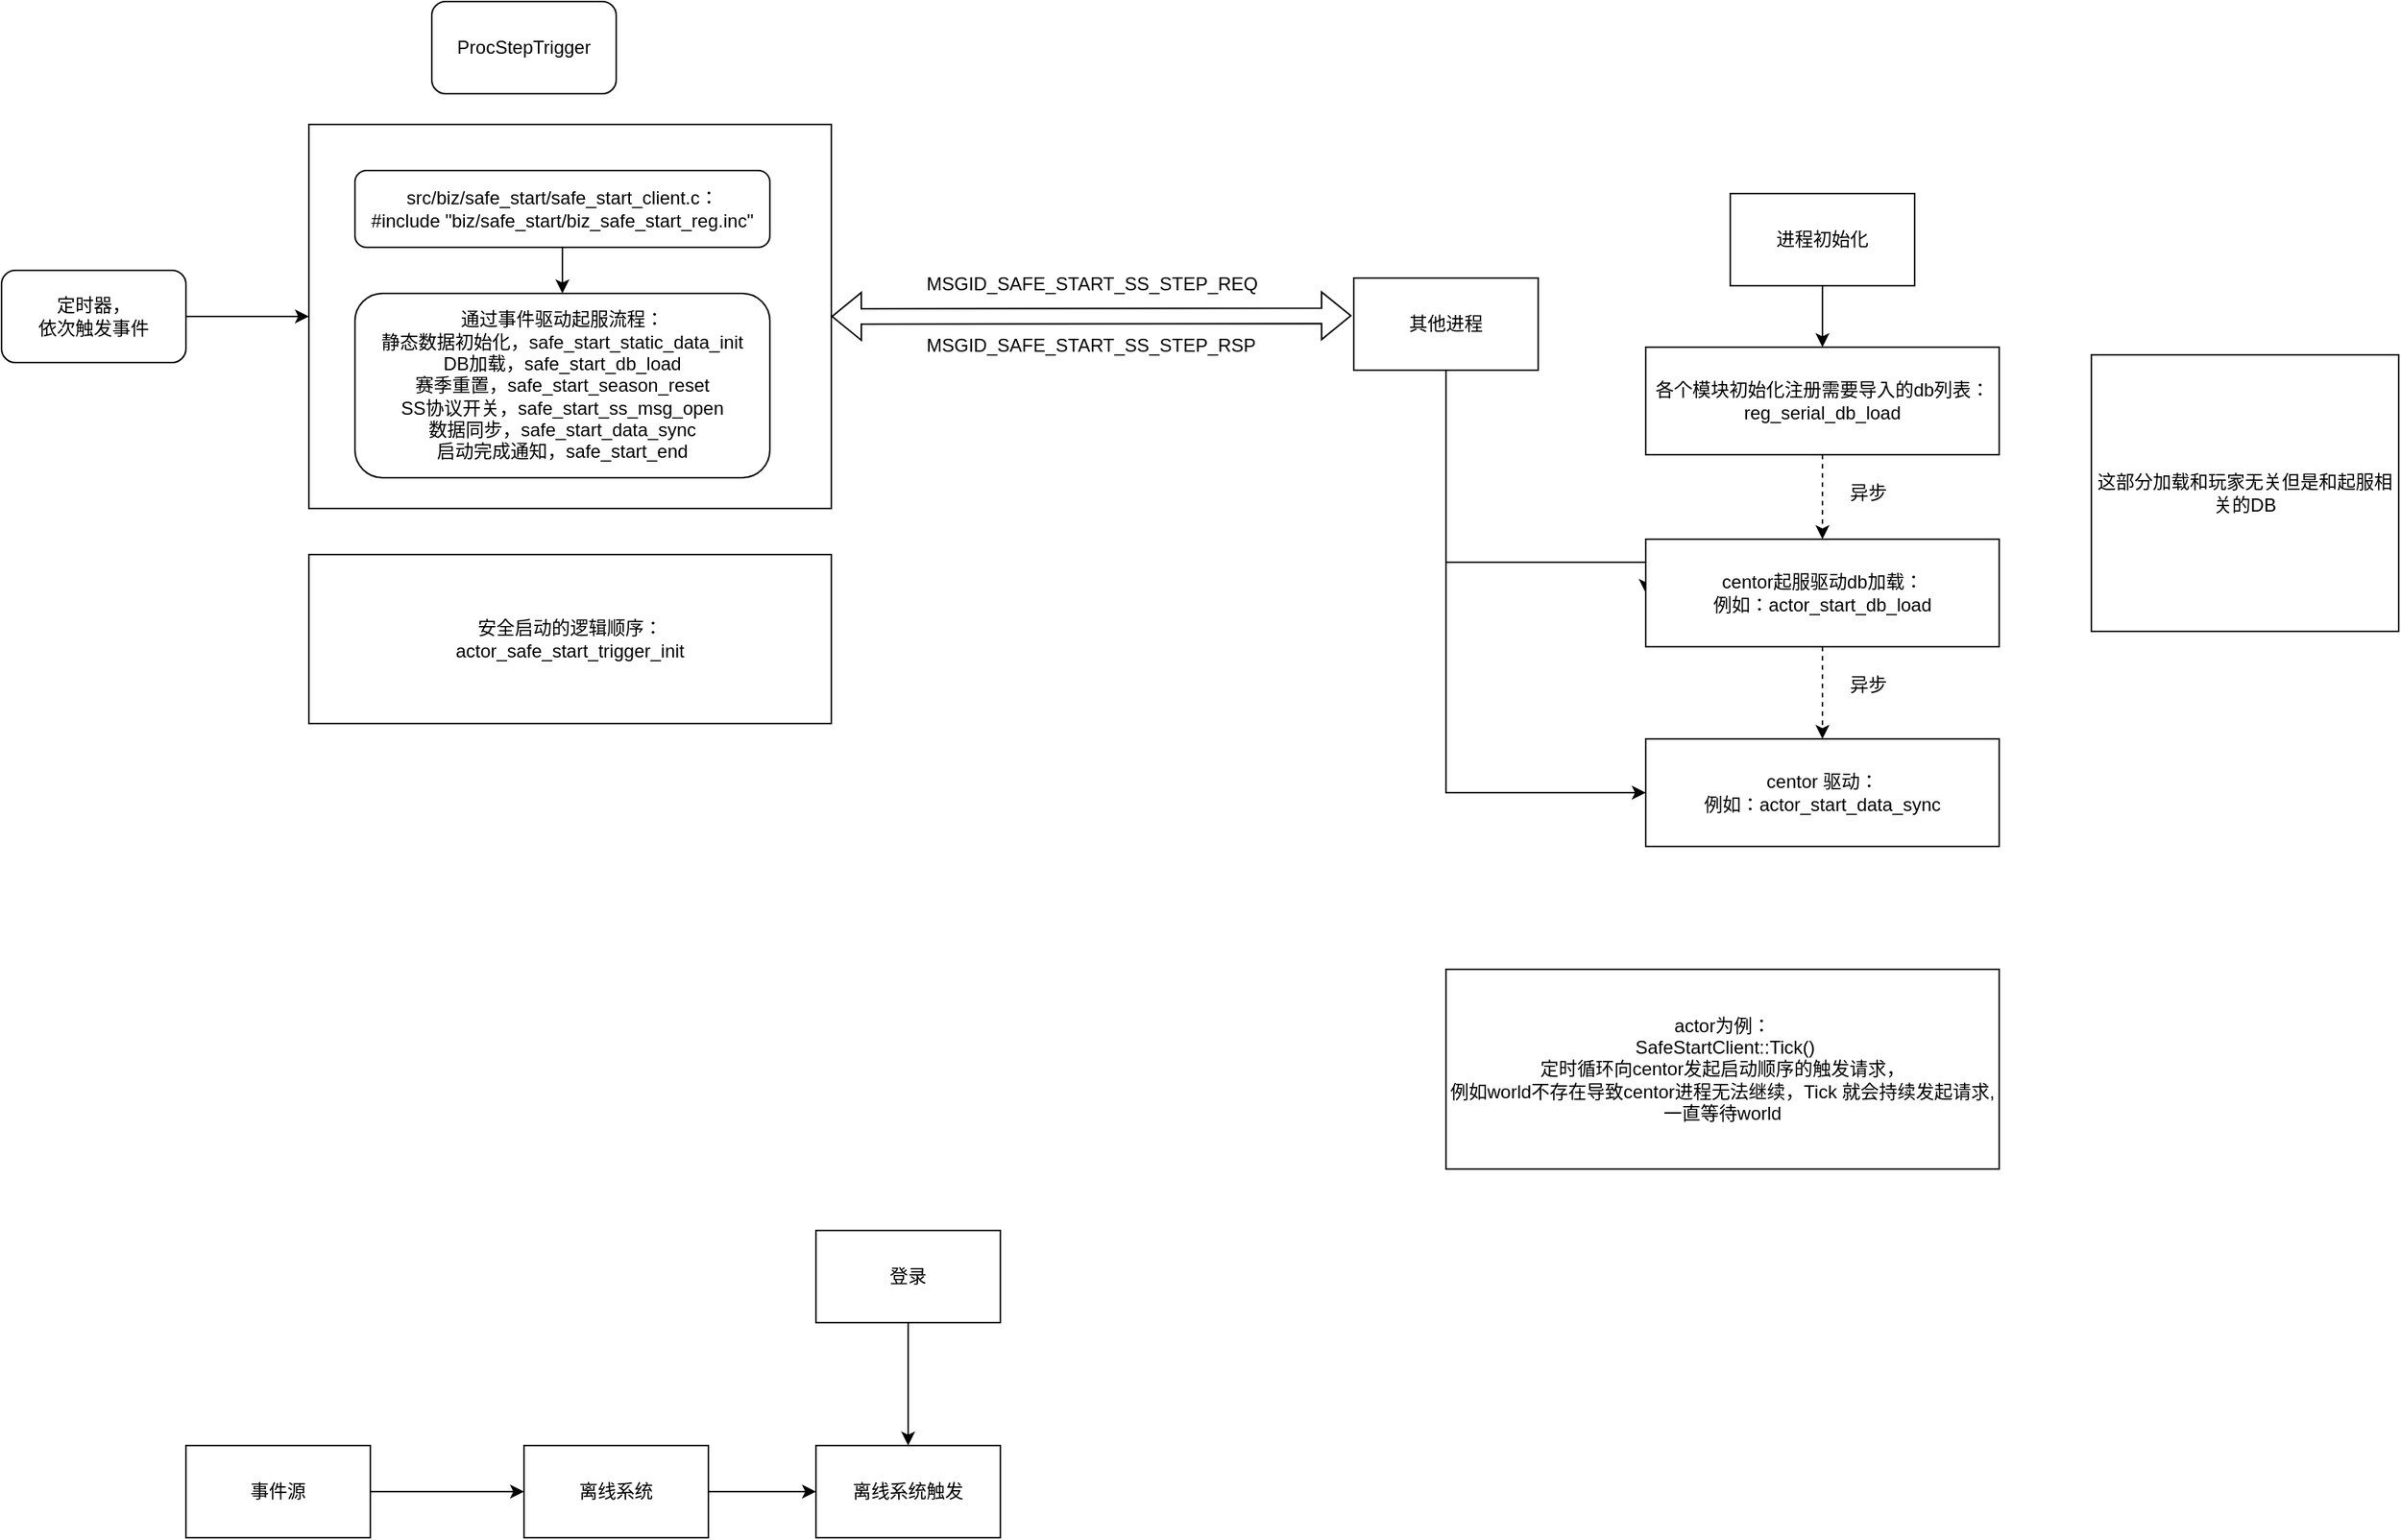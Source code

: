 <mxfile version="27.1.6">
  <diagram name="第 1 页" id="6hiVTVrZt6viN59wgq37">
    <mxGraphModel dx="1064" dy="911" grid="1" gridSize="10" guides="1" tooltips="1" connect="1" arrows="1" fold="1" page="1" pageScale="1" pageWidth="827" pageHeight="1169" math="0" shadow="0">
      <root>
        <mxCell id="0" />
        <mxCell id="1" parent="0" />
        <mxCell id="mDo8tufiwEILMH_RNeTL-4" value="" style="edgeStyle=orthogonalEdgeStyle;rounded=0;orthogonalLoop=1;jettySize=auto;html=1;" edge="1" parent="1" source="mDo8tufiwEILMH_RNeTL-2" target="mDo8tufiwEILMH_RNeTL-3">
          <mxGeometry relative="1" as="geometry" />
        </mxCell>
        <mxCell id="mDo8tufiwEILMH_RNeTL-2" value="src/biz/safe_start/safe_start_client.c：&lt;div&gt;#include &quot;biz/safe_start/biz_safe_start_reg.inc&quot;&lt;/div&gt;" style="rounded=1;whiteSpace=wrap;html=1;" vertex="1" parent="1">
          <mxGeometry x="260" y="220" width="270" height="50" as="geometry" />
        </mxCell>
        <mxCell id="mDo8tufiwEILMH_RNeTL-3" value="&lt;div&gt;通过事件驱动起服流程：&lt;/div&gt;静态数据初始化，safe_start_static_data_init&lt;div&gt;DB加载，safe_start_db_load&lt;/div&gt;&lt;div&gt;赛季重置，safe_start_season_reset&lt;/div&gt;&lt;div&gt;SS协议开关，safe_start_ss_msg_open&lt;/div&gt;&lt;div&gt;数据同步，safe_start_data_sync&lt;/div&gt;&lt;div&gt;启动完成通知，safe_start_end&lt;/div&gt;" style="rounded=1;whiteSpace=wrap;html=1;" vertex="1" parent="1">
          <mxGeometry x="260" y="300" width="270" height="120" as="geometry" />
        </mxCell>
        <mxCell id="mDo8tufiwEILMH_RNeTL-5" value="" style="rounded=0;whiteSpace=wrap;html=1;fillColor=none;" vertex="1" parent="1">
          <mxGeometry x="230" y="190" width="340" height="250" as="geometry" />
        </mxCell>
        <mxCell id="mDo8tufiwEILMH_RNeTL-6" value="ProcStepTrigger" style="rounded=1;whiteSpace=wrap;html=1;" vertex="1" parent="1">
          <mxGeometry x="310" y="110" width="120" height="60" as="geometry" />
        </mxCell>
        <mxCell id="mDo8tufiwEILMH_RNeTL-8" value="" style="edgeStyle=orthogonalEdgeStyle;rounded=0;orthogonalLoop=1;jettySize=auto;html=1;" edge="1" parent="1" source="mDo8tufiwEILMH_RNeTL-7" target="mDo8tufiwEILMH_RNeTL-5">
          <mxGeometry relative="1" as="geometry" />
        </mxCell>
        <mxCell id="mDo8tufiwEILMH_RNeTL-7" value="定时器，&lt;div&gt;依次触发事件&lt;/div&gt;" style="rounded=1;whiteSpace=wrap;html=1;" vertex="1" parent="1">
          <mxGeometry x="30" y="285" width="120" height="60" as="geometry" />
        </mxCell>
        <mxCell id="mDo8tufiwEILMH_RNeTL-20" style="edgeStyle=orthogonalEdgeStyle;rounded=0;orthogonalLoop=1;jettySize=auto;html=1;entryX=0;entryY=0.5;entryDx=0;entryDy=0;" edge="1" parent="1" source="mDo8tufiwEILMH_RNeTL-9" target="mDo8tufiwEILMH_RNeTL-18">
          <mxGeometry relative="1" as="geometry">
            <Array as="points">
              <mxPoint x="970" y="475" />
            </Array>
          </mxGeometry>
        </mxCell>
        <mxCell id="mDo8tufiwEILMH_RNeTL-24" style="edgeStyle=orthogonalEdgeStyle;rounded=0;orthogonalLoop=1;jettySize=auto;html=1;entryX=0;entryY=0.5;entryDx=0;entryDy=0;" edge="1" parent="1" source="mDo8tufiwEILMH_RNeTL-9" target="mDo8tufiwEILMH_RNeTL-22">
          <mxGeometry relative="1" as="geometry">
            <Array as="points">
              <mxPoint x="970" y="625" />
            </Array>
          </mxGeometry>
        </mxCell>
        <mxCell id="mDo8tufiwEILMH_RNeTL-9" value="其他进程" style="rounded=0;whiteSpace=wrap;html=1;" vertex="1" parent="1">
          <mxGeometry x="910" y="290" width="120" height="60" as="geometry" />
        </mxCell>
        <mxCell id="mDo8tufiwEILMH_RNeTL-10" value="" style="shape=flexArrow;endArrow=classic;startArrow=classic;html=1;rounded=0;entryX=-0.012;entryY=0.409;entryDx=0;entryDy=0;entryPerimeter=0;exitX=1;exitY=0.5;exitDx=0;exitDy=0;" edge="1" parent="1" source="mDo8tufiwEILMH_RNeTL-5" target="mDo8tufiwEILMH_RNeTL-9">
          <mxGeometry width="100" height="100" relative="1" as="geometry">
            <mxPoint x="640" y="410" as="sourcePoint" />
            <mxPoint x="740" y="310" as="targetPoint" />
          </mxGeometry>
        </mxCell>
        <mxCell id="mDo8tufiwEILMH_RNeTL-11" value="MSGID_SAFE_START_SS_STEP_RSP" style="text;whiteSpace=wrap;" vertex="1" parent="1">
          <mxGeometry x="630" y="320" width="250" height="30" as="geometry" />
        </mxCell>
        <mxCell id="mDo8tufiwEILMH_RNeTL-12" value="MSGID_SAFE_START_SS_STEP_REQ" style="text;whiteSpace=wrap;" vertex="1" parent="1">
          <mxGeometry x="630" y="280" width="250" height="20" as="geometry" />
        </mxCell>
        <mxCell id="mDo8tufiwEILMH_RNeTL-13" value="&lt;div&gt;安全启动的逻辑顺序：&lt;/div&gt;actor_safe_start_trigger_init" style="rounded=0;whiteSpace=wrap;html=1;" vertex="1" parent="1">
          <mxGeometry x="230" y="470" width="340" height="110" as="geometry" />
        </mxCell>
        <mxCell id="mDo8tufiwEILMH_RNeTL-14" value="actor为例：&lt;div&gt;&amp;nbsp;SafeStartClient::Tick()&lt;/div&gt;&lt;div&gt;定时循环向centor发起启动顺序的触发请求，&lt;/div&gt;&lt;div&gt;例如world不存在导致centor进程无法继续，Tick 就会持续发起请求,一直等待world&lt;/div&gt;" style="rounded=0;whiteSpace=wrap;html=1;" vertex="1" parent="1">
          <mxGeometry x="970" y="740" width="360" height="130" as="geometry" />
        </mxCell>
        <mxCell id="mDo8tufiwEILMH_RNeTL-17" value="" style="edgeStyle=orthogonalEdgeStyle;rounded=0;orthogonalLoop=1;jettySize=auto;html=1;" edge="1" parent="1" source="mDo8tufiwEILMH_RNeTL-15" target="mDo8tufiwEILMH_RNeTL-16">
          <mxGeometry relative="1" as="geometry" />
        </mxCell>
        <mxCell id="mDo8tufiwEILMH_RNeTL-15" value="进程初始化" style="rounded=0;whiteSpace=wrap;html=1;" vertex="1" parent="1">
          <mxGeometry x="1155" y="235" width="120" height="60" as="geometry" />
        </mxCell>
        <mxCell id="mDo8tufiwEILMH_RNeTL-19" value="" style="edgeStyle=orthogonalEdgeStyle;rounded=0;orthogonalLoop=1;jettySize=auto;html=1;dashed=1;" edge="1" parent="1" source="mDo8tufiwEILMH_RNeTL-16" target="mDo8tufiwEILMH_RNeTL-18">
          <mxGeometry relative="1" as="geometry" />
        </mxCell>
        <mxCell id="mDo8tufiwEILMH_RNeTL-16" value="各个模块初始化注册需要导入的db列表：&lt;div&gt;reg_serial_db_load&lt;/div&gt;" style="rounded=0;whiteSpace=wrap;html=1;" vertex="1" parent="1">
          <mxGeometry x="1100" y="335" width="230" height="70" as="geometry" />
        </mxCell>
        <mxCell id="mDo8tufiwEILMH_RNeTL-23" value="" style="edgeStyle=orthogonalEdgeStyle;rounded=0;orthogonalLoop=1;jettySize=auto;html=1;dashed=1;" edge="1" parent="1" source="mDo8tufiwEILMH_RNeTL-18" target="mDo8tufiwEILMH_RNeTL-22">
          <mxGeometry relative="1" as="geometry" />
        </mxCell>
        <mxCell id="mDo8tufiwEILMH_RNeTL-18" value="centor起服驱动db加载：&lt;div&gt;例如：actor_start_db_load&lt;/div&gt;" style="rounded=0;whiteSpace=wrap;html=1;" vertex="1" parent="1">
          <mxGeometry x="1100" y="460" width="230" height="70" as="geometry" />
        </mxCell>
        <mxCell id="mDo8tufiwEILMH_RNeTL-21" value="这部分加载和玩家无关但是和起服相关的DB" style="rounded=0;whiteSpace=wrap;html=1;" vertex="1" parent="1">
          <mxGeometry x="1390" y="340" width="200" height="180" as="geometry" />
        </mxCell>
        <mxCell id="mDo8tufiwEILMH_RNeTL-22" value="&lt;div&gt;centor 驱动：&lt;/div&gt;例如：actor_start_data_sync" style="rounded=0;whiteSpace=wrap;html=1;" vertex="1" parent="1">
          <mxGeometry x="1100" y="590" width="230" height="70" as="geometry" />
        </mxCell>
        <mxCell id="mDo8tufiwEILMH_RNeTL-25" value="异步" style="text;html=1;align=center;verticalAlign=middle;whiteSpace=wrap;rounded=0;" vertex="1" parent="1">
          <mxGeometry x="1215" y="415" width="60" height="30" as="geometry" />
        </mxCell>
        <mxCell id="mDo8tufiwEILMH_RNeTL-26" value="异步" style="text;html=1;align=center;verticalAlign=middle;whiteSpace=wrap;rounded=0;" vertex="1" parent="1">
          <mxGeometry x="1215" y="540" width="60" height="30" as="geometry" />
        </mxCell>
        <mxCell id="mDo8tufiwEILMH_RNeTL-29" value="" style="edgeStyle=orthogonalEdgeStyle;rounded=0;orthogonalLoop=1;jettySize=auto;html=1;" edge="1" parent="1" source="mDo8tufiwEILMH_RNeTL-27" target="mDo8tufiwEILMH_RNeTL-28">
          <mxGeometry relative="1" as="geometry" />
        </mxCell>
        <mxCell id="mDo8tufiwEILMH_RNeTL-27" value="事件源" style="rounded=0;whiteSpace=wrap;html=1;" vertex="1" parent="1">
          <mxGeometry x="150" y="1050" width="120" height="60" as="geometry" />
        </mxCell>
        <mxCell id="mDo8tufiwEILMH_RNeTL-34" value="" style="edgeStyle=orthogonalEdgeStyle;rounded=0;orthogonalLoop=1;jettySize=auto;html=1;" edge="1" parent="1" source="mDo8tufiwEILMH_RNeTL-28" target="mDo8tufiwEILMH_RNeTL-32">
          <mxGeometry relative="1" as="geometry" />
        </mxCell>
        <mxCell id="mDo8tufiwEILMH_RNeTL-28" value="离线系统" style="rounded=0;whiteSpace=wrap;html=1;" vertex="1" parent="1">
          <mxGeometry x="370" y="1050" width="120" height="60" as="geometry" />
        </mxCell>
        <mxCell id="mDo8tufiwEILMH_RNeTL-33" value="" style="edgeStyle=orthogonalEdgeStyle;rounded=0;orthogonalLoop=1;jettySize=auto;html=1;" edge="1" parent="1" source="mDo8tufiwEILMH_RNeTL-30" target="mDo8tufiwEILMH_RNeTL-32">
          <mxGeometry relative="1" as="geometry" />
        </mxCell>
        <mxCell id="mDo8tufiwEILMH_RNeTL-30" value="登录" style="rounded=0;whiteSpace=wrap;html=1;" vertex="1" parent="1">
          <mxGeometry x="560" y="910" width="120" height="60" as="geometry" />
        </mxCell>
        <mxCell id="mDo8tufiwEILMH_RNeTL-32" value="离线系统触发" style="rounded=0;whiteSpace=wrap;html=1;" vertex="1" parent="1">
          <mxGeometry x="560" y="1050" width="120" height="60" as="geometry" />
        </mxCell>
      </root>
    </mxGraphModel>
  </diagram>
</mxfile>
